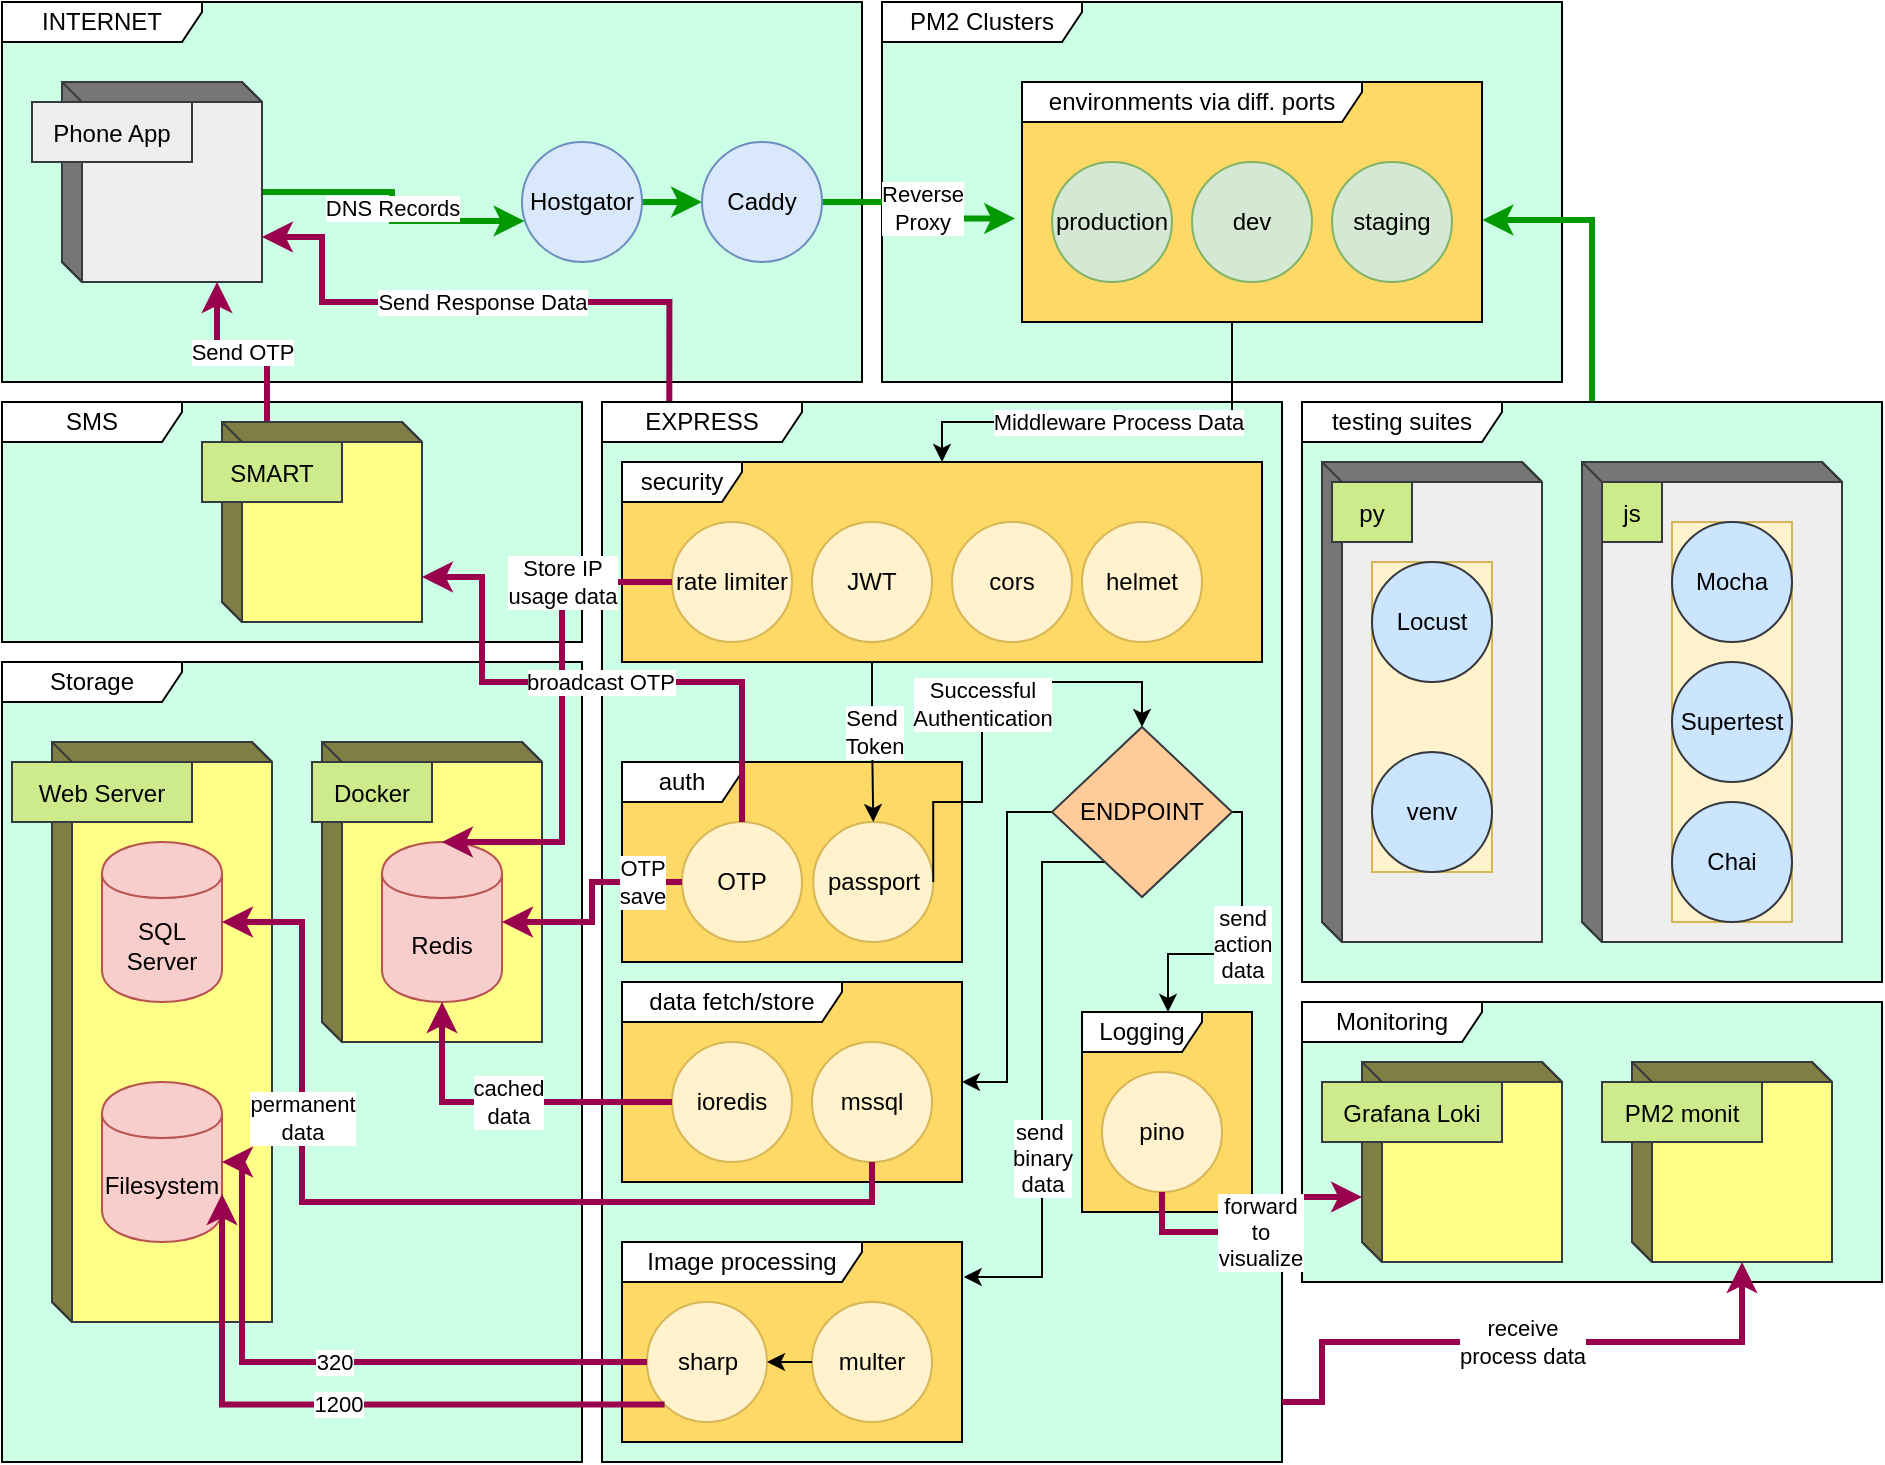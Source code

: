 <mxfile version="21.7.5" type="github">
  <diagram name="Page-1" id="5f0bae14-7c28-e335-631c-24af17079c00">
    <mxGraphModel dx="1100" dy="598" grid="1" gridSize="10" guides="1" tooltips="1" connect="1" arrows="1" fold="1" page="1" pageScale="1" pageWidth="1100" pageHeight="850" background="none" math="0" shadow="0">
      <root>
        <mxCell id="0" />
        <mxCell id="1" parent="0" />
        <mxCell id="fE1Y4oyt0SwKmEaFxiSe-114" value="PM2 Clusters" style="shape=umlFrame;whiteSpace=wrap;html=1;pointerEvents=0;width=100;height=20;swimlaneFillColor=#CCFFE6;" vertex="1" parent="1">
          <mxGeometry x="450" y="10" width="340" height="190" as="geometry" />
        </mxCell>
        <mxCell id="fE1Y4oyt0SwKmEaFxiSe-113" value="Monitoring" style="shape=umlFrame;whiteSpace=wrap;html=1;pointerEvents=0;width=90;height=20;swimlaneFillColor=#CCFFE6;" vertex="1" parent="1">
          <mxGeometry x="660" y="510" width="290" height="140" as="geometry" />
        </mxCell>
        <mxCell id="fE1Y4oyt0SwKmEaFxiSe-55" value="Storage" style="shape=umlFrame;whiteSpace=wrap;html=1;pointerEvents=0;width=90;height=20;swimlaneFillColor=#CCFFE6;" vertex="1" parent="1">
          <mxGeometry x="10" y="340" width="290" height="400" as="geometry" />
        </mxCell>
        <mxCell id="fE1Y4oyt0SwKmEaFxiSe-76" value="INTERNET" style="shape=umlFrame;whiteSpace=wrap;html=1;pointerEvents=0;width=100;height=20;swimlaneFillColor=#CCFFE6;" vertex="1" parent="1">
          <mxGeometry x="10" y="10" width="430" height="190" as="geometry" />
        </mxCell>
        <mxCell id="fE1Y4oyt0SwKmEaFxiSe-37" value="EXPRESS" style="shape=umlFrame;whiteSpace=wrap;html=1;pointerEvents=0;width=100;height=20;swimlaneFillColor=#CCFFE6;" vertex="1" parent="1">
          <mxGeometry x="310" y="210" width="340" height="530" as="geometry" />
        </mxCell>
        <mxCell id="fE1Y4oyt0SwKmEaFxiSe-59" value="DNS Records" style="edgeStyle=orthogonalEdgeStyle;rounded=0;orthogonalLoop=1;jettySize=auto;html=1;exitX=0;exitY=0;exitDx=100;exitDy=55;exitPerimeter=0;entryX=0.021;entryY=0.658;entryDx=0;entryDy=0;entryPerimeter=0;strokeColor=#009900;strokeWidth=3;" edge="1" parent="1" source="fE1Y4oyt0SwKmEaFxiSe-1" target="fE1Y4oyt0SwKmEaFxiSe-44">
          <mxGeometry relative="1" as="geometry" />
        </mxCell>
        <mxCell id="fE1Y4oyt0SwKmEaFxiSe-172" value="Send Response Data" style="edgeStyle=orthogonalEdgeStyle;rounded=0;orthogonalLoop=1;jettySize=auto;html=1;exitX=0.099;exitY=-0.001;exitDx=0;exitDy=0;exitPerimeter=0;entryX=0;entryY=0;entryDx=100;entryDy=77.5;entryPerimeter=0;strokeColor=#99004D;strokeWidth=3;" edge="1" parent="1" source="fE1Y4oyt0SwKmEaFxiSe-37" target="fE1Y4oyt0SwKmEaFxiSe-1">
          <mxGeometry relative="1" as="geometry">
            <Array as="points">
              <mxPoint x="344" y="160" />
              <mxPoint x="170" y="160" />
              <mxPoint x="170" y="127" />
            </Array>
          </mxGeometry>
        </mxCell>
        <mxCell id="fE1Y4oyt0SwKmEaFxiSe-1" value="" style="html=1;dashed=0;whiteSpace=wrap;shape=mxgraph.dfd.externalEntity;fillColor=#eeeeee;strokeColor=#36393d;" vertex="1" parent="1">
          <mxGeometry x="40" y="50" width="100" height="100" as="geometry" />
        </mxCell>
        <mxCell id="fE1Y4oyt0SwKmEaFxiSe-2" value="Phone App" style="autosize=1;part=1;resizable=0;strokeColor=inherit;fillColor=inherit;gradientColor=inherit;" vertex="1" parent="fE1Y4oyt0SwKmEaFxiSe-1">
          <mxGeometry width="80" height="30" relative="1" as="geometry">
            <mxPoint x="-15" y="10" as="offset" />
          </mxGeometry>
        </mxCell>
        <mxCell id="fE1Y4oyt0SwKmEaFxiSe-87" value="Middleware Process Data" style="edgeStyle=orthogonalEdgeStyle;rounded=0;orthogonalLoop=1;jettySize=auto;html=1;" edge="1" parent="1" source="fE1Y4oyt0SwKmEaFxiSe-22" target="fE1Y4oyt0SwKmEaFxiSe-61">
          <mxGeometry relative="1" as="geometry">
            <Array as="points">
              <mxPoint x="625" y="220" />
              <mxPoint x="480" y="220" />
            </Array>
          </mxGeometry>
        </mxCell>
        <mxCell id="fE1Y4oyt0SwKmEaFxiSe-32" value="" style="html=1;dashed=0;whiteSpace=wrap;shape=mxgraph.dfd.externalEntity;fillColor=#ffff88;strokeColor=#36393d;" vertex="1" parent="1">
          <mxGeometry x="690" y="540" width="100" height="100" as="geometry" />
        </mxCell>
        <mxCell id="fE1Y4oyt0SwKmEaFxiSe-33" value="Grafana Loki" style="autosize=1;part=1;resizable=0;strokeColor=#36393d;fillColor=#cdeb8b;" vertex="1" parent="fE1Y4oyt0SwKmEaFxiSe-32">
          <mxGeometry width="90" height="30" relative="1" as="geometry">
            <mxPoint x="-20" y="10" as="offset" />
          </mxGeometry>
        </mxCell>
        <mxCell id="fE1Y4oyt0SwKmEaFxiSe-79" value="Reverse&lt;br&gt;Proxy" style="edgeStyle=orthogonalEdgeStyle;rounded=0;orthogonalLoop=1;jettySize=auto;html=1;exitX=1;exitY=0.5;exitDx=0;exitDy=0;entryX=-0.015;entryY=0.569;entryDx=0;entryDy=0;entryPerimeter=0;strokeColor=#009900;strokeWidth=3;" edge="1" parent="1" source="fE1Y4oyt0SwKmEaFxiSe-42" target="fE1Y4oyt0SwKmEaFxiSe-22">
          <mxGeometry relative="1" as="geometry" />
        </mxCell>
        <mxCell id="fE1Y4oyt0SwKmEaFxiSe-42" value="Caddy" style="shape=ellipse;html=1;dashed=0;whiteSpace=wrap;aspect=fixed;perimeter=ellipsePerimeter;fillColor=#dae8fc;strokeColor=#6c8ebf;" vertex="1" parent="1">
          <mxGeometry x="360" y="80" width="60" height="60" as="geometry" />
        </mxCell>
        <mxCell id="fE1Y4oyt0SwKmEaFxiSe-60" style="edgeStyle=orthogonalEdgeStyle;rounded=0;orthogonalLoop=1;jettySize=auto;html=1;exitX=1;exitY=0.5;exitDx=0;exitDy=0;entryX=0;entryY=0.5;entryDx=0;entryDy=0;strokeColor=#009900;strokeWidth=3;" edge="1" parent="1" source="fE1Y4oyt0SwKmEaFxiSe-44" target="fE1Y4oyt0SwKmEaFxiSe-42">
          <mxGeometry relative="1" as="geometry" />
        </mxCell>
        <mxCell id="fE1Y4oyt0SwKmEaFxiSe-44" value="Hostgator" style="shape=ellipse;html=1;dashed=0;whiteSpace=wrap;aspect=fixed;perimeter=ellipsePerimeter;fillColor=#dae8fc;strokeColor=#6c8ebf;" vertex="1" parent="1">
          <mxGeometry x="270" y="80" width="60" height="60" as="geometry" />
        </mxCell>
        <mxCell id="fE1Y4oyt0SwKmEaFxiSe-80" style="edgeStyle=orthogonalEdgeStyle;rounded=0;orthogonalLoop=1;jettySize=auto;html=1;entryX=1.001;entryY=0.575;entryDx=0;entryDy=0;entryPerimeter=0;strokeColor=#009900;strokeWidth=3;" edge="1" parent="1" source="fE1Y4oyt0SwKmEaFxiSe-73" target="fE1Y4oyt0SwKmEaFxiSe-22">
          <mxGeometry relative="1" as="geometry" />
        </mxCell>
        <mxCell id="fE1Y4oyt0SwKmEaFxiSe-73" value="testing suites" style="shape=umlFrame;whiteSpace=wrap;html=1;pointerEvents=0;width=100;height=20;gradientColor=none;swimlaneFillColor=#CCFFE6;fillStyle=solid;fillColor=default;" vertex="1" parent="1">
          <mxGeometry x="660" y="210" width="290" height="290" as="geometry" />
        </mxCell>
        <mxCell id="fE1Y4oyt0SwKmEaFxiSe-74" value="" style="html=1;dashed=0;whiteSpace=wrap;shape=mxgraph.dfd.externalEntity;fillColor=#eeeeee;strokeColor=#36393d;container=0;" vertex="1" parent="1">
          <mxGeometry x="670" y="240" width="110" height="240" as="geometry" />
        </mxCell>
        <mxCell id="fE1Y4oyt0SwKmEaFxiSe-98" value="" style="html=1;dashed=0;whiteSpace=wrap;shape=mxgraph.dfd.externalEntity;fillColor=#eeeeee;strokeColor=#36393d;" vertex="1" parent="1">
          <mxGeometry x="800" y="240" width="130" height="240" as="geometry" />
        </mxCell>
        <mxCell id="fE1Y4oyt0SwKmEaFxiSe-99" value="js" style="autosize=1;part=1;resizable=0;strokeColor=#36393d;fillColor=#cdeb8b;" vertex="1" parent="fE1Y4oyt0SwKmEaFxiSe-98">
          <mxGeometry width="30" height="30" relative="1" as="geometry">
            <mxPoint x="10" y="10" as="offset" />
          </mxGeometry>
        </mxCell>
        <mxCell id="fE1Y4oyt0SwKmEaFxiSe-100" value="" style="group;fillColor=#fff2cc;strokeColor=#d6b656;" vertex="1" connectable="0" parent="fE1Y4oyt0SwKmEaFxiSe-98">
          <mxGeometry x="45" y="30" width="60" height="200" as="geometry" />
        </mxCell>
        <mxCell id="fE1Y4oyt0SwKmEaFxiSe-93" value="Supertest" style="shape=ellipse;html=1;dashed=0;whiteSpace=wrap;aspect=fixed;perimeter=ellipsePerimeter;fillColor=#cce5ff;strokeColor=#36393d;" vertex="1" parent="fE1Y4oyt0SwKmEaFxiSe-100">
          <mxGeometry y="70" width="60" height="60" as="geometry" />
        </mxCell>
        <mxCell id="fE1Y4oyt0SwKmEaFxiSe-94" value="Mocha" style="shape=ellipse;html=1;dashed=0;whiteSpace=wrap;aspect=fixed;perimeter=ellipsePerimeter;fillColor=#cce5ff;strokeColor=#36393d;" vertex="1" parent="fE1Y4oyt0SwKmEaFxiSe-100">
          <mxGeometry width="60" height="60" as="geometry" />
        </mxCell>
        <mxCell id="fE1Y4oyt0SwKmEaFxiSe-95" value="Chai" style="shape=ellipse;html=1;dashed=0;whiteSpace=wrap;aspect=fixed;perimeter=ellipsePerimeter;fillColor=#cce5ff;strokeColor=#36393d;" vertex="1" parent="fE1Y4oyt0SwKmEaFxiSe-100">
          <mxGeometry y="140" width="60" height="60" as="geometry" />
        </mxCell>
        <mxCell id="fE1Y4oyt0SwKmEaFxiSe-110" value="" style="html=1;dashed=0;whiteSpace=wrap;shape=mxgraph.dfd.externalEntity;fillColor=#ffff88;strokeColor=#36393d;" vertex="1" parent="1">
          <mxGeometry x="35" y="380" width="110" height="290" as="geometry" />
        </mxCell>
        <mxCell id="fE1Y4oyt0SwKmEaFxiSe-111" value="Web Server" style="autosize=1;part=1;resizable=0;strokeColor=#36393d;fillColor=#cdeb8b;" vertex="1" parent="fE1Y4oyt0SwKmEaFxiSe-110">
          <mxGeometry width="90" height="30" relative="1" as="geometry">
            <mxPoint x="-20" y="10" as="offset" />
          </mxGeometry>
        </mxCell>
        <mxCell id="fE1Y4oyt0SwKmEaFxiSe-5" value="SQL Server" style="shape=cylinder;whiteSpace=wrap;html=1;boundedLbl=1;backgroundOutline=1;fillColor=#f8cecc;strokeColor=#b85450;" vertex="1" parent="fE1Y4oyt0SwKmEaFxiSe-110">
          <mxGeometry x="25" y="50" width="60" height="80" as="geometry" />
        </mxCell>
        <mxCell id="fE1Y4oyt0SwKmEaFxiSe-126" value="Filesystem" style="shape=cylinder;whiteSpace=wrap;html=1;boundedLbl=1;backgroundOutline=1;fillColor=#f8cecc;strokeColor=#b85450;" vertex="1" parent="fE1Y4oyt0SwKmEaFxiSe-110">
          <mxGeometry x="25" y="170" width="60" height="80" as="geometry" />
        </mxCell>
        <mxCell id="fE1Y4oyt0SwKmEaFxiSe-115" value="" style="group" vertex="1" connectable="0" parent="1">
          <mxGeometry x="520" y="50" width="230" height="120" as="geometry" />
        </mxCell>
        <mxCell id="fE1Y4oyt0SwKmEaFxiSe-22" value="environments via diff. ports" style="shape=umlFrame;whiteSpace=wrap;html=1;pointerEvents=0;width=170;height=20;swimlaneFillColor=#FFD966;" vertex="1" parent="fE1Y4oyt0SwKmEaFxiSe-115">
          <mxGeometry width="230" height="120" as="geometry" />
        </mxCell>
        <mxCell id="fE1Y4oyt0SwKmEaFxiSe-25" value="dev" style="shape=ellipse;html=1;dashed=0;whiteSpace=wrap;aspect=fixed;perimeter=ellipsePerimeter;fillColor=#d5e8d4;strokeColor=#82b366;" vertex="1" parent="fE1Y4oyt0SwKmEaFxiSe-115">
          <mxGeometry x="85" y="40" width="60" height="60" as="geometry" />
        </mxCell>
        <mxCell id="fE1Y4oyt0SwKmEaFxiSe-26" value="staging" style="shape=ellipse;html=1;dashed=0;whiteSpace=wrap;aspect=fixed;perimeter=ellipsePerimeter;fillColor=#d5e8d4;strokeColor=#82b366;" vertex="1" parent="fE1Y4oyt0SwKmEaFxiSe-115">
          <mxGeometry x="155" y="40" width="60" height="60" as="geometry" />
        </mxCell>
        <mxCell id="fE1Y4oyt0SwKmEaFxiSe-8" value="production" style="shape=ellipse;html=1;dashed=0;whiteSpace=wrap;aspect=fixed;perimeter=ellipsePerimeter;fillColor=#d5e8d4;strokeColor=#82b366;" vertex="1" parent="fE1Y4oyt0SwKmEaFxiSe-115">
          <mxGeometry x="15" y="40" width="60" height="60" as="geometry" />
        </mxCell>
        <mxCell id="fE1Y4oyt0SwKmEaFxiSe-117" value="" style="html=1;dashed=0;whiteSpace=wrap;shape=mxgraph.dfd.externalEntity;fillColor=#ffff88;strokeColor=#36393d;" vertex="1" parent="1">
          <mxGeometry x="825" y="540" width="100" height="100" as="geometry" />
        </mxCell>
        <mxCell id="fE1Y4oyt0SwKmEaFxiSe-118" value="PM2 monit" style="autosize=1;part=1;resizable=0;strokeColor=#36393d;fillColor=#cdeb8b;" vertex="1" parent="fE1Y4oyt0SwKmEaFxiSe-117">
          <mxGeometry width="80" height="30" relative="1" as="geometry">
            <mxPoint x="-15" y="10" as="offset" />
          </mxGeometry>
        </mxCell>
        <mxCell id="fE1Y4oyt0SwKmEaFxiSe-120" value="" style="group" vertex="1" connectable="0" parent="1">
          <mxGeometry x="550" y="515" width="85" height="100" as="geometry" />
        </mxCell>
        <mxCell id="fE1Y4oyt0SwKmEaFxiSe-119" value="Logging" style="shape=umlFrame;whiteSpace=wrap;html=1;pointerEvents=0;width=60;height=20;swimlaneFillColor=#FFD966;" vertex="1" parent="fE1Y4oyt0SwKmEaFxiSe-120">
          <mxGeometry width="85" height="100" as="geometry" />
        </mxCell>
        <mxCell id="fE1Y4oyt0SwKmEaFxiSe-39" value="pino" style="shape=ellipse;html=1;dashed=0;whiteSpace=wrap;aspect=fixed;perimeter=ellipsePerimeter;fillColor=#fff2cc;strokeColor=#d6b656;" vertex="1" parent="fE1Y4oyt0SwKmEaFxiSe-120">
          <mxGeometry x="10" y="30" width="60" height="60" as="geometry" />
        </mxCell>
        <mxCell id="fE1Y4oyt0SwKmEaFxiSe-122" value="receive&lt;br&gt;process data" style="edgeStyle=orthogonalEdgeStyle;rounded=0;orthogonalLoop=1;jettySize=auto;html=1;entryX=0;entryY=0;entryDx=55;entryDy=100;entryPerimeter=0;strokeColor=#99004D;strokeWidth=3;" edge="1" parent="1" target="fE1Y4oyt0SwKmEaFxiSe-117">
          <mxGeometry relative="1" as="geometry">
            <mxPoint x="650" y="710" as="sourcePoint" />
            <Array as="points">
              <mxPoint x="670" y="710" />
              <mxPoint x="670" y="680" />
              <mxPoint x="880" y="680" />
            </Array>
          </mxGeometry>
        </mxCell>
        <mxCell id="fE1Y4oyt0SwKmEaFxiSe-167" value="send&lt;br&gt;action&lt;br&gt;data" style="edgeStyle=orthogonalEdgeStyle;rounded=0;orthogonalLoop=1;jettySize=auto;html=1;exitX=1;exitY=0.5;exitDx=0;exitDy=0;" edge="1" parent="1" source="fE1Y4oyt0SwKmEaFxiSe-138" target="fE1Y4oyt0SwKmEaFxiSe-119">
          <mxGeometry relative="1" as="geometry">
            <Array as="points">
              <mxPoint x="630" y="415" />
              <mxPoint x="630" y="486" />
              <mxPoint x="593" y="486" />
            </Array>
          </mxGeometry>
        </mxCell>
        <mxCell id="fE1Y4oyt0SwKmEaFxiSe-168" value="send&amp;nbsp;&lt;br&gt;binary&lt;br&gt;data" style="edgeStyle=orthogonalEdgeStyle;rounded=0;orthogonalLoop=1;jettySize=auto;html=1;exitX=0.5;exitY=1;exitDx=0;exitDy=0;entryX=1.005;entryY=0.175;entryDx=0;entryDy=0;entryPerimeter=0;" edge="1" parent="1" source="fE1Y4oyt0SwKmEaFxiSe-138" target="fE1Y4oyt0SwKmEaFxiSe-133">
          <mxGeometry x="0.368" relative="1" as="geometry">
            <Array as="points">
              <mxPoint x="580" y="440" />
              <mxPoint x="530" y="440" />
              <mxPoint x="530" y="648" />
            </Array>
            <mxPoint as="offset" />
          </mxGeometry>
        </mxCell>
        <mxCell id="fE1Y4oyt0SwKmEaFxiSe-169" style="edgeStyle=orthogonalEdgeStyle;rounded=0;orthogonalLoop=1;jettySize=auto;html=1;exitX=0;exitY=0.5;exitDx=0;exitDy=0;entryX=1;entryY=0.5;entryDx=0;entryDy=0;entryPerimeter=0;" edge="1" parent="1" source="fE1Y4oyt0SwKmEaFxiSe-138" target="fE1Y4oyt0SwKmEaFxiSe-123">
          <mxGeometry relative="1" as="geometry" />
        </mxCell>
        <mxCell id="fE1Y4oyt0SwKmEaFxiSe-138" value="ENDPOINT" style="shape=rhombus;html=1;dashed=0;whiteSpace=wrap;perimeter=rhombusPerimeter;fillColor=#ffcc99;strokeColor=#36393d;" vertex="1" parent="1">
          <mxGeometry x="535" y="372.5" width="90" height="85" as="geometry" />
        </mxCell>
        <mxCell id="fE1Y4oyt0SwKmEaFxiSe-149" value="" style="group;fillColor=#fff2cc;strokeColor=#d6b656;" vertex="1" connectable="0" parent="1">
          <mxGeometry x="695" y="290" width="60" height="155" as="geometry" />
        </mxCell>
        <mxCell id="fE1Y4oyt0SwKmEaFxiSe-103" value="Locust" style="shape=ellipse;html=1;dashed=0;whiteSpace=wrap;aspect=fixed;perimeter=ellipsePerimeter;fillColor=#cce5ff;strokeColor=#36393d;container=0;" vertex="1" parent="fE1Y4oyt0SwKmEaFxiSe-149">
          <mxGeometry width="60" height="60" as="geometry" />
        </mxCell>
        <mxCell id="fE1Y4oyt0SwKmEaFxiSe-105" value="venv" style="shape=ellipse;html=1;dashed=0;whiteSpace=wrap;aspect=fixed;perimeter=ellipsePerimeter;fillColor=#cce5ff;strokeColor=#36393d;container=0;" vertex="1" parent="fE1Y4oyt0SwKmEaFxiSe-149">
          <mxGeometry y="95" width="60" height="60" as="geometry" />
        </mxCell>
        <mxCell id="fE1Y4oyt0SwKmEaFxiSe-152" value="forward&lt;br&gt;to&lt;br&gt;visualize" style="edgeStyle=orthogonalEdgeStyle;rounded=0;orthogonalLoop=1;jettySize=auto;html=1;exitX=0.5;exitY=1;exitDx=0;exitDy=0;entryX=0;entryY=0;entryDx=0;entryDy=67.5;entryPerimeter=0;strokeColor=#99004D;strokeWidth=3;" edge="1" parent="1" source="fE1Y4oyt0SwKmEaFxiSe-39" target="fE1Y4oyt0SwKmEaFxiSe-32">
          <mxGeometry relative="1" as="geometry" />
        </mxCell>
        <mxCell id="fE1Y4oyt0SwKmEaFxiSe-154" value="SMS" style="shape=umlFrame;whiteSpace=wrap;html=1;pointerEvents=0;width=90;height=20;swimlaneFillColor=#CCFFE6;" vertex="1" parent="1">
          <mxGeometry x="10" y="210" width="290" height="120" as="geometry" />
        </mxCell>
        <mxCell id="fE1Y4oyt0SwKmEaFxiSe-179" value="Send OTP" style="edgeStyle=orthogonalEdgeStyle;rounded=0;orthogonalLoop=1;jettySize=auto;html=1;exitX=0;exitY=0;exitDx=22.5;exitDy=0;exitPerimeter=0;entryX=0;entryY=0;entryDx=77.5;entryDy=100;entryPerimeter=0;strokeWidth=3;strokeColor=#99004D;" edge="1" parent="1" source="fE1Y4oyt0SwKmEaFxiSe-155" target="fE1Y4oyt0SwKmEaFxiSe-1">
          <mxGeometry relative="1" as="geometry" />
        </mxCell>
        <mxCell id="fE1Y4oyt0SwKmEaFxiSe-155" value="" style="html=1;dashed=0;whiteSpace=wrap;shape=mxgraph.dfd.externalEntity;fillColor=#ffff88;strokeColor=#36393d;" vertex="1" parent="1">
          <mxGeometry x="120" y="220" width="100" height="100" as="geometry" />
        </mxCell>
        <mxCell id="fE1Y4oyt0SwKmEaFxiSe-156" value="SMART" style="autosize=1;part=1;resizable=0;strokeColor=#36393d;fillColor=#cdeb8b;" vertex="1" parent="fE1Y4oyt0SwKmEaFxiSe-155">
          <mxGeometry width="70" height="30" relative="1" as="geometry">
            <mxPoint x="-10" y="10" as="offset" />
          </mxGeometry>
        </mxCell>
        <mxCell id="fE1Y4oyt0SwKmEaFxiSe-159" value="" style="group" vertex="1" connectable="0" parent="1">
          <mxGeometry x="320" y="500" width="170" height="100" as="geometry" />
        </mxCell>
        <mxCell id="fE1Y4oyt0SwKmEaFxiSe-123" value="data fetch/store" style="shape=umlFrame;whiteSpace=wrap;html=1;pointerEvents=0;width=110;height=20;swimlaneFillColor=#FFD966;" vertex="1" parent="fE1Y4oyt0SwKmEaFxiSe-159">
          <mxGeometry width="170" height="100" as="geometry" />
        </mxCell>
        <mxCell id="fE1Y4oyt0SwKmEaFxiSe-128" value="ioredis" style="shape=ellipse;html=1;dashed=0;whiteSpace=wrap;aspect=fixed;perimeter=ellipsePerimeter;fillColor=#fff2cc;strokeColor=#d6b656;" vertex="1" parent="fE1Y4oyt0SwKmEaFxiSe-159">
          <mxGeometry x="25" y="30" width="60" height="60" as="geometry" />
        </mxCell>
        <mxCell id="fE1Y4oyt0SwKmEaFxiSe-130" value="mssql" style="shape=ellipse;html=1;dashed=0;whiteSpace=wrap;aspect=fixed;perimeter=ellipsePerimeter;fillColor=#fff2cc;strokeColor=#d6b656;" vertex="1" parent="fE1Y4oyt0SwKmEaFxiSe-159">
          <mxGeometry x="95" y="30" width="60" height="60" as="geometry" />
        </mxCell>
        <mxCell id="fE1Y4oyt0SwKmEaFxiSe-160" value="" style="group" vertex="1" connectable="0" parent="1">
          <mxGeometry x="320" y="390" width="170" height="100" as="geometry" />
        </mxCell>
        <mxCell id="fE1Y4oyt0SwKmEaFxiSe-161" value="auth" style="shape=umlFrame;whiteSpace=wrap;html=1;pointerEvents=0;width=60;height=20;swimlaneFillColor=#FFD966;" vertex="1" parent="fE1Y4oyt0SwKmEaFxiSe-160">
          <mxGeometry width="170" height="100" as="geometry" />
        </mxCell>
        <mxCell id="fE1Y4oyt0SwKmEaFxiSe-162" value="passport" style="shape=ellipse;html=1;dashed=0;whiteSpace=wrap;aspect=fixed;perimeter=ellipsePerimeter;fillColor=#fff2cc;strokeColor=#d6b656;" vertex="1" parent="fE1Y4oyt0SwKmEaFxiSe-160">
          <mxGeometry x="95.629" y="30" width="60" height="60" as="geometry" />
        </mxCell>
        <mxCell id="fE1Y4oyt0SwKmEaFxiSe-176" value="OTP" style="shape=ellipse;html=1;dashed=0;whiteSpace=wrap;aspect=fixed;perimeter=ellipsePerimeter;fillColor=#fff2cc;strokeColor=#d6b656;" vertex="1" parent="fE1Y4oyt0SwKmEaFxiSe-160">
          <mxGeometry x="30.005" y="30" width="60" height="60" as="geometry" />
        </mxCell>
        <mxCell id="fE1Y4oyt0SwKmEaFxiSe-131" value="permanent&lt;br&gt;data" style="edgeStyle=orthogonalEdgeStyle;rounded=0;orthogonalLoop=1;jettySize=auto;html=1;entryX=1;entryY=0.5;entryDx=0;entryDy=0;exitX=0.5;exitY=1;exitDx=0;exitDy=0;strokeColor=#99004D;strokeWidth=3;" edge="1" parent="1" source="fE1Y4oyt0SwKmEaFxiSe-130" target="fE1Y4oyt0SwKmEaFxiSe-5">
          <mxGeometry x="0.433" relative="1" as="geometry">
            <mxPoint x="445" y="560" as="sourcePoint" />
            <Array as="points">
              <mxPoint x="445" y="610" />
              <mxPoint x="160" y="610" />
              <mxPoint x="160" y="470" />
            </Array>
            <mxPoint as="offset" />
          </mxGeometry>
        </mxCell>
        <mxCell id="fE1Y4oyt0SwKmEaFxiSe-166" value="Successful&lt;br&gt;Authentication" style="edgeStyle=orthogonalEdgeStyle;rounded=0;orthogonalLoop=1;jettySize=auto;html=1;exitX=1;exitY=0.5;exitDx=0;exitDy=0;entryX=0.5;entryY=0;entryDx=0;entryDy=0;" edge="1" parent="1" source="fE1Y4oyt0SwKmEaFxiSe-162" target="fE1Y4oyt0SwKmEaFxiSe-138">
          <mxGeometry relative="1" as="geometry">
            <Array as="points">
              <mxPoint x="476" y="410" />
              <mxPoint x="500" y="410" />
              <mxPoint x="500" y="350" />
              <mxPoint x="580" y="350" />
            </Array>
          </mxGeometry>
        </mxCell>
        <mxCell id="fE1Y4oyt0SwKmEaFxiSe-177" value="Send&amp;nbsp;&lt;br&gt;Token" style="edgeStyle=orthogonalEdgeStyle;rounded=0;orthogonalLoop=1;jettySize=auto;html=1;exitX=0.5;exitY=1;exitDx=0;exitDy=0;entryX=0.5;entryY=0;entryDx=0;entryDy=0;" edge="1" parent="1" source="fE1Y4oyt0SwKmEaFxiSe-82" target="fE1Y4oyt0SwKmEaFxiSe-162">
          <mxGeometry relative="1" as="geometry" />
        </mxCell>
        <mxCell id="fE1Y4oyt0SwKmEaFxiSe-180" value="" style="group" vertex="1" connectable="0" parent="1">
          <mxGeometry x="320" y="630" width="170" height="100" as="geometry" />
        </mxCell>
        <mxCell id="fE1Y4oyt0SwKmEaFxiSe-133" value="Image processing" style="shape=umlFrame;whiteSpace=wrap;html=1;pointerEvents=0;width=120;height=20;swimlaneFillColor=#FFD966;" vertex="1" parent="fE1Y4oyt0SwKmEaFxiSe-180">
          <mxGeometry width="170" height="100" as="geometry" />
        </mxCell>
        <mxCell id="fE1Y4oyt0SwKmEaFxiSe-134" value="sharp" style="shape=ellipse;html=1;dashed=0;whiteSpace=wrap;aspect=fixed;perimeter=ellipsePerimeter;fillColor=#fff2cc;strokeColor=#d6b656;" vertex="1" parent="fE1Y4oyt0SwKmEaFxiSe-180">
          <mxGeometry x="12.502" y="30" width="60" height="60" as="geometry" />
        </mxCell>
        <mxCell id="fE1Y4oyt0SwKmEaFxiSe-135" value="multer" style="shape=ellipse;html=1;dashed=0;whiteSpace=wrap;aspect=fixed;perimeter=ellipsePerimeter;fillColor=#fff2cc;strokeColor=#d6b656;" vertex="1" parent="fE1Y4oyt0SwKmEaFxiSe-180">
          <mxGeometry x="95.002" y="30" width="60" height="60" as="geometry" />
        </mxCell>
        <mxCell id="fE1Y4oyt0SwKmEaFxiSe-164" style="edgeStyle=orthogonalEdgeStyle;rounded=0;orthogonalLoop=1;jettySize=auto;html=1;exitX=0;exitY=0.5;exitDx=0;exitDy=0;entryX=1;entryY=0.5;entryDx=0;entryDy=0;" edge="1" parent="fE1Y4oyt0SwKmEaFxiSe-180" source="fE1Y4oyt0SwKmEaFxiSe-135" target="fE1Y4oyt0SwKmEaFxiSe-134">
          <mxGeometry relative="1" as="geometry" />
        </mxCell>
        <mxCell id="fE1Y4oyt0SwKmEaFxiSe-181" value="" style="group" vertex="1" connectable="0" parent="1">
          <mxGeometry x="320" y="240" width="320" height="100" as="geometry" />
        </mxCell>
        <mxCell id="fE1Y4oyt0SwKmEaFxiSe-61" value="security" style="shape=umlFrame;whiteSpace=wrap;html=1;pointerEvents=0;width=60;height=20;swimlaneFillColor=#FFD966;" vertex="1" parent="fE1Y4oyt0SwKmEaFxiSe-181">
          <mxGeometry width="320" height="100" as="geometry" />
        </mxCell>
        <mxCell id="fE1Y4oyt0SwKmEaFxiSe-62" value="rate limiter" style="shape=ellipse;html=1;dashed=0;whiteSpace=wrap;aspect=fixed;perimeter=ellipsePerimeter;fillColor=#fff2cc;strokeColor=#d6b656;" vertex="1" parent="fE1Y4oyt0SwKmEaFxiSe-181">
          <mxGeometry x="25" y="30" width="60" height="60" as="geometry" />
        </mxCell>
        <mxCell id="fE1Y4oyt0SwKmEaFxiSe-63" value="helmet" style="shape=ellipse;html=1;dashed=0;whiteSpace=wrap;aspect=fixed;perimeter=ellipsePerimeter;fillColor=#fff2cc;strokeColor=#d6b656;" vertex="1" parent="fE1Y4oyt0SwKmEaFxiSe-181">
          <mxGeometry x="230" y="30" width="60" height="60" as="geometry" />
        </mxCell>
        <mxCell id="fE1Y4oyt0SwKmEaFxiSe-81" value="cors" style="shape=ellipse;html=1;dashed=0;whiteSpace=wrap;aspect=fixed;perimeter=ellipsePerimeter;fillColor=#fff2cc;strokeColor=#d6b656;" vertex="1" parent="fE1Y4oyt0SwKmEaFxiSe-181">
          <mxGeometry x="165" y="30" width="60" height="60" as="geometry" />
        </mxCell>
        <mxCell id="fE1Y4oyt0SwKmEaFxiSe-82" value="JWT" style="shape=ellipse;html=1;dashed=0;whiteSpace=wrap;aspect=fixed;perimeter=ellipsePerimeter;fillColor=#fff2cc;strokeColor=#d6b656;" vertex="1" parent="fE1Y4oyt0SwKmEaFxiSe-181">
          <mxGeometry x="95" y="30" width="60" height="60" as="geometry" />
        </mxCell>
        <mxCell id="fE1Y4oyt0SwKmEaFxiSe-189" value="py" style="autosize=1;part=1;resizable=0;strokeColor=#36393d;fillColor=#cdeb8b;" vertex="1" parent="1">
          <mxGeometry x="675" y="250.0" width="40" height="30" as="geometry" />
        </mxCell>
        <mxCell id="fE1Y4oyt0SwKmEaFxiSe-106" value="" style="html=1;dashed=0;whiteSpace=wrap;shape=mxgraph.dfd.externalEntity;fillColor=#ffff88;strokeColor=#36393d;" vertex="1" parent="1">
          <mxGeometry x="170" y="380" width="110" height="150" as="geometry" />
        </mxCell>
        <mxCell id="fE1Y4oyt0SwKmEaFxiSe-107" value="Docker" style="autosize=1;part=1;resizable=0;strokeColor=#36393d;fillColor=#cdeb8b;" vertex="1" parent="fE1Y4oyt0SwKmEaFxiSe-106">
          <mxGeometry width="60" height="30" relative="1" as="geometry">
            <mxPoint x="-5" y="10" as="offset" />
          </mxGeometry>
        </mxCell>
        <mxCell id="fE1Y4oyt0SwKmEaFxiSe-6" value="Redis" style="shape=cylinder;whiteSpace=wrap;html=1;boundedLbl=1;backgroundOutline=1;fillColor=#f8cecc;strokeColor=#b85450;" vertex="1" parent="fE1Y4oyt0SwKmEaFxiSe-106">
          <mxGeometry x="30" y="50" width="60" height="80" as="geometry" />
        </mxCell>
        <mxCell id="fE1Y4oyt0SwKmEaFxiSe-163" value="1200" style="edgeStyle=orthogonalEdgeStyle;rounded=0;orthogonalLoop=1;jettySize=auto;html=1;exitX=0;exitY=1;exitDx=0;exitDy=0;entryX=1;entryY=0.7;entryDx=0;entryDy=0;strokeColor=#99004D;strokeWidth=3;" edge="1" parent="1" source="fE1Y4oyt0SwKmEaFxiSe-134" target="fE1Y4oyt0SwKmEaFxiSe-126">
          <mxGeometry relative="1" as="geometry">
            <mxPoint x="198.24" y="743.35" as="targetPoint" />
            <Array as="points">
              <mxPoint x="120" y="711" />
            </Array>
          </mxGeometry>
        </mxCell>
        <mxCell id="fE1Y4oyt0SwKmEaFxiSe-136" value="320" style="edgeStyle=orthogonalEdgeStyle;rounded=0;orthogonalLoop=1;jettySize=auto;html=1;exitX=0;exitY=0.5;exitDx=0;exitDy=0;entryX=1;entryY=0.5;entryDx=0;entryDy=0;strokeColor=#99004D;strokeWidth=3;" edge="1" parent="1" source="fE1Y4oyt0SwKmEaFxiSe-134" target="fE1Y4oyt0SwKmEaFxiSe-126">
          <mxGeometry relative="1" as="geometry">
            <mxPoint x="200" y="715" as="targetPoint" />
            <Array as="points">
              <mxPoint x="130" y="690" />
              <mxPoint x="130" y="590" />
            </Array>
          </mxGeometry>
        </mxCell>
        <mxCell id="fE1Y4oyt0SwKmEaFxiSe-129" value="cached&lt;br&gt;data" style="edgeStyle=orthogonalEdgeStyle;rounded=0;orthogonalLoop=1;jettySize=auto;html=1;exitX=0;exitY=0.5;exitDx=0;exitDy=0;entryX=0.5;entryY=1;entryDx=0;entryDy=0;strokeColor=#99004D;strokeWidth=3;" edge="1" parent="1" source="fE1Y4oyt0SwKmEaFxiSe-128" target="fE1Y4oyt0SwKmEaFxiSe-6">
          <mxGeometry relative="1" as="geometry" />
        </mxCell>
        <mxCell id="fE1Y4oyt0SwKmEaFxiSe-190" value="OTP&lt;br&gt;save" style="edgeStyle=orthogonalEdgeStyle;rounded=0;orthogonalLoop=1;jettySize=auto;html=1;exitX=0;exitY=0.5;exitDx=0;exitDy=0;entryX=1;entryY=0.5;entryDx=0;entryDy=0;strokeColor=#99004D;strokeWidth=3;" edge="1" parent="1" source="fE1Y4oyt0SwKmEaFxiSe-176" target="fE1Y4oyt0SwKmEaFxiSe-6">
          <mxGeometry x="-0.63" relative="1" as="geometry">
            <mxPoint x="331" y="450" as="sourcePoint" />
            <mxPoint x="220" y="275" as="targetPoint" />
            <mxPoint as="offset" />
          </mxGeometry>
        </mxCell>
        <mxCell id="fE1Y4oyt0SwKmEaFxiSe-69" value="Store IP&lt;br&gt;usage data" style="edgeStyle=orthogonalEdgeStyle;rounded=0;orthogonalLoop=1;jettySize=auto;html=1;exitX=0;exitY=0.5;exitDx=0;exitDy=0;entryX=0.5;entryY=0;entryDx=0;entryDy=0;strokeColor=#99004D;strokeWidth=3;" edge="1" parent="1" source="fE1Y4oyt0SwKmEaFxiSe-62" target="fE1Y4oyt0SwKmEaFxiSe-6">
          <mxGeometry x="-0.551" relative="1" as="geometry">
            <Array as="points">
              <mxPoint x="290" y="300" />
              <mxPoint x="290" y="430" />
            </Array>
            <mxPoint as="offset" />
          </mxGeometry>
        </mxCell>
        <mxCell id="fE1Y4oyt0SwKmEaFxiSe-191" value="broadcast OTP" style="edgeStyle=orthogonalEdgeStyle;rounded=0;orthogonalLoop=1;jettySize=auto;html=1;exitX=0.5;exitY=0;exitDx=0;exitDy=0;entryX=0;entryY=0;entryDx=100;entryDy=77.5;entryPerimeter=0;strokeColor=#99004D;strokeWidth=3;" edge="1" parent="1" source="fE1Y4oyt0SwKmEaFxiSe-176" target="fE1Y4oyt0SwKmEaFxiSe-155">
          <mxGeometry relative="1" as="geometry">
            <Array as="points">
              <mxPoint x="380" y="350" />
              <mxPoint x="250" y="350" />
              <mxPoint x="250" y="297" />
            </Array>
          </mxGeometry>
        </mxCell>
      </root>
    </mxGraphModel>
  </diagram>
</mxfile>
